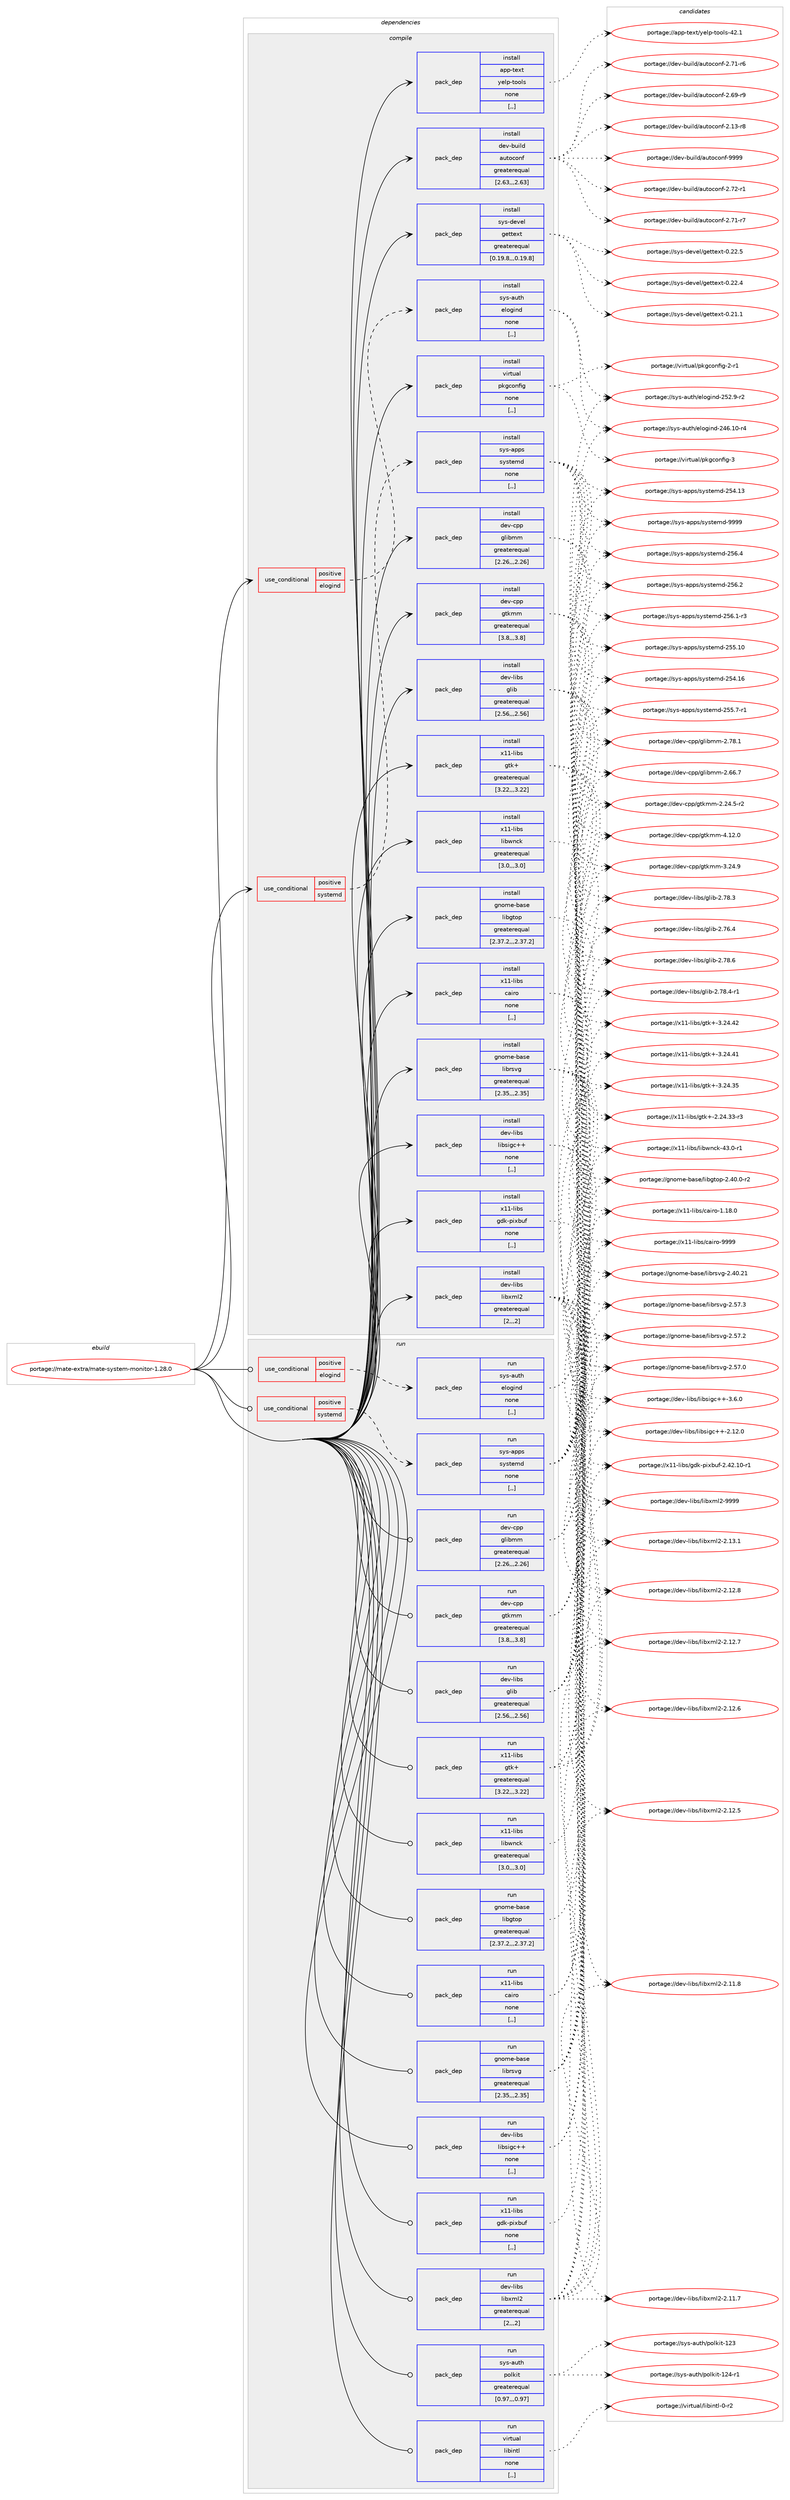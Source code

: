 digraph prolog {

# *************
# Graph options
# *************

newrank=true;
concentrate=true;
compound=true;
graph [rankdir=LR,fontname=Helvetica,fontsize=10,ranksep=1.5];#, ranksep=2.5, nodesep=0.2];
edge  [arrowhead=vee];
node  [fontname=Helvetica,fontsize=10];

# **********
# The ebuild
# **********

subgraph cluster_leftcol {
color=gray;
label=<<i>ebuild</i>>;
id [label="portage://mate-extra/mate-system-monitor-1.28.0", color=red, width=4, href="../mate-extra/mate-system-monitor-1.28.0.svg"];
}

# ****************
# The dependencies
# ****************

subgraph cluster_midcol {
color=gray;
label=<<i>dependencies</i>>;
subgraph cluster_compile {
fillcolor="#eeeeee";
style=filled;
label=<<i>compile</i>>;
subgraph cond71089 {
dependency282886 [label=<<TABLE BORDER="0" CELLBORDER="1" CELLSPACING="0" CELLPADDING="4"><TR><TD ROWSPAN="3" CELLPADDING="10">use_conditional</TD></TR><TR><TD>positive</TD></TR><TR><TD>elogind</TD></TR></TABLE>>, shape=none, color=red];
subgraph pack209485 {
dependency282887 [label=<<TABLE BORDER="0" CELLBORDER="1" CELLSPACING="0" CELLPADDING="4" WIDTH="220"><TR><TD ROWSPAN="6" CELLPADDING="30">pack_dep</TD></TR><TR><TD WIDTH="110">install</TD></TR><TR><TD>sys-auth</TD></TR><TR><TD>elogind</TD></TR><TR><TD>none</TD></TR><TR><TD>[,,]</TD></TR></TABLE>>, shape=none, color=blue];
}
dependency282886:e -> dependency282887:w [weight=20,style="dashed",arrowhead="vee"];
}
id:e -> dependency282886:w [weight=20,style="solid",arrowhead="vee"];
subgraph cond71090 {
dependency282888 [label=<<TABLE BORDER="0" CELLBORDER="1" CELLSPACING="0" CELLPADDING="4"><TR><TD ROWSPAN="3" CELLPADDING="10">use_conditional</TD></TR><TR><TD>positive</TD></TR><TR><TD>systemd</TD></TR></TABLE>>, shape=none, color=red];
subgraph pack209486 {
dependency282889 [label=<<TABLE BORDER="0" CELLBORDER="1" CELLSPACING="0" CELLPADDING="4" WIDTH="220"><TR><TD ROWSPAN="6" CELLPADDING="30">pack_dep</TD></TR><TR><TD WIDTH="110">install</TD></TR><TR><TD>sys-apps</TD></TR><TR><TD>systemd</TD></TR><TR><TD>none</TD></TR><TR><TD>[,,]</TD></TR></TABLE>>, shape=none, color=blue];
}
dependency282888:e -> dependency282889:w [weight=20,style="dashed",arrowhead="vee"];
}
id:e -> dependency282888:w [weight=20,style="solid",arrowhead="vee"];
subgraph pack209487 {
dependency282890 [label=<<TABLE BORDER="0" CELLBORDER="1" CELLSPACING="0" CELLPADDING="4" WIDTH="220"><TR><TD ROWSPAN="6" CELLPADDING="30">pack_dep</TD></TR><TR><TD WIDTH="110">install</TD></TR><TR><TD>app-text</TD></TR><TR><TD>yelp-tools</TD></TR><TR><TD>none</TD></TR><TR><TD>[,,]</TD></TR></TABLE>>, shape=none, color=blue];
}
id:e -> dependency282890:w [weight=20,style="solid",arrowhead="vee"];
subgraph pack209488 {
dependency282891 [label=<<TABLE BORDER="0" CELLBORDER="1" CELLSPACING="0" CELLPADDING="4" WIDTH="220"><TR><TD ROWSPAN="6" CELLPADDING="30">pack_dep</TD></TR><TR><TD WIDTH="110">install</TD></TR><TR><TD>dev-build</TD></TR><TR><TD>autoconf</TD></TR><TR><TD>greaterequal</TD></TR><TR><TD>[2.63,,,2.63]</TD></TR></TABLE>>, shape=none, color=blue];
}
id:e -> dependency282891:w [weight=20,style="solid",arrowhead="vee"];
subgraph pack209489 {
dependency282892 [label=<<TABLE BORDER="0" CELLBORDER="1" CELLSPACING="0" CELLPADDING="4" WIDTH="220"><TR><TD ROWSPAN="6" CELLPADDING="30">pack_dep</TD></TR><TR><TD WIDTH="110">install</TD></TR><TR><TD>dev-cpp</TD></TR><TR><TD>glibmm</TD></TR><TR><TD>greaterequal</TD></TR><TR><TD>[2.26,,,2.26]</TD></TR></TABLE>>, shape=none, color=blue];
}
id:e -> dependency282892:w [weight=20,style="solid",arrowhead="vee"];
subgraph pack209490 {
dependency282893 [label=<<TABLE BORDER="0" CELLBORDER="1" CELLSPACING="0" CELLPADDING="4" WIDTH="220"><TR><TD ROWSPAN="6" CELLPADDING="30">pack_dep</TD></TR><TR><TD WIDTH="110">install</TD></TR><TR><TD>dev-cpp</TD></TR><TR><TD>gtkmm</TD></TR><TR><TD>greaterequal</TD></TR><TR><TD>[3.8,,,3.8]</TD></TR></TABLE>>, shape=none, color=blue];
}
id:e -> dependency282893:w [weight=20,style="solid",arrowhead="vee"];
subgraph pack209491 {
dependency282894 [label=<<TABLE BORDER="0" CELLBORDER="1" CELLSPACING="0" CELLPADDING="4" WIDTH="220"><TR><TD ROWSPAN="6" CELLPADDING="30">pack_dep</TD></TR><TR><TD WIDTH="110">install</TD></TR><TR><TD>dev-libs</TD></TR><TR><TD>glib</TD></TR><TR><TD>greaterequal</TD></TR><TR><TD>[2.56,,,2.56]</TD></TR></TABLE>>, shape=none, color=blue];
}
id:e -> dependency282894:w [weight=20,style="solid",arrowhead="vee"];
subgraph pack209492 {
dependency282895 [label=<<TABLE BORDER="0" CELLBORDER="1" CELLSPACING="0" CELLPADDING="4" WIDTH="220"><TR><TD ROWSPAN="6" CELLPADDING="30">pack_dep</TD></TR><TR><TD WIDTH="110">install</TD></TR><TR><TD>dev-libs</TD></TR><TR><TD>libsigc++</TD></TR><TR><TD>none</TD></TR><TR><TD>[,,]</TD></TR></TABLE>>, shape=none, color=blue];
}
id:e -> dependency282895:w [weight=20,style="solid",arrowhead="vee"];
subgraph pack209493 {
dependency282896 [label=<<TABLE BORDER="0" CELLBORDER="1" CELLSPACING="0" CELLPADDING="4" WIDTH="220"><TR><TD ROWSPAN="6" CELLPADDING="30">pack_dep</TD></TR><TR><TD WIDTH="110">install</TD></TR><TR><TD>dev-libs</TD></TR><TR><TD>libxml2</TD></TR><TR><TD>greaterequal</TD></TR><TR><TD>[2,,,2]</TD></TR></TABLE>>, shape=none, color=blue];
}
id:e -> dependency282896:w [weight=20,style="solid",arrowhead="vee"];
subgraph pack209494 {
dependency282897 [label=<<TABLE BORDER="0" CELLBORDER="1" CELLSPACING="0" CELLPADDING="4" WIDTH="220"><TR><TD ROWSPAN="6" CELLPADDING="30">pack_dep</TD></TR><TR><TD WIDTH="110">install</TD></TR><TR><TD>gnome-base</TD></TR><TR><TD>libgtop</TD></TR><TR><TD>greaterequal</TD></TR><TR><TD>[2.37.2,,,2.37.2]</TD></TR></TABLE>>, shape=none, color=blue];
}
id:e -> dependency282897:w [weight=20,style="solid",arrowhead="vee"];
subgraph pack209495 {
dependency282898 [label=<<TABLE BORDER="0" CELLBORDER="1" CELLSPACING="0" CELLPADDING="4" WIDTH="220"><TR><TD ROWSPAN="6" CELLPADDING="30">pack_dep</TD></TR><TR><TD WIDTH="110">install</TD></TR><TR><TD>gnome-base</TD></TR><TR><TD>librsvg</TD></TR><TR><TD>greaterequal</TD></TR><TR><TD>[2.35,,,2.35]</TD></TR></TABLE>>, shape=none, color=blue];
}
id:e -> dependency282898:w [weight=20,style="solid",arrowhead="vee"];
subgraph pack209496 {
dependency282899 [label=<<TABLE BORDER="0" CELLBORDER="1" CELLSPACING="0" CELLPADDING="4" WIDTH="220"><TR><TD ROWSPAN="6" CELLPADDING="30">pack_dep</TD></TR><TR><TD WIDTH="110">install</TD></TR><TR><TD>sys-devel</TD></TR><TR><TD>gettext</TD></TR><TR><TD>greaterequal</TD></TR><TR><TD>[0.19.8,,,0.19.8]</TD></TR></TABLE>>, shape=none, color=blue];
}
id:e -> dependency282899:w [weight=20,style="solid",arrowhead="vee"];
subgraph pack209497 {
dependency282900 [label=<<TABLE BORDER="0" CELLBORDER="1" CELLSPACING="0" CELLPADDING="4" WIDTH="220"><TR><TD ROWSPAN="6" CELLPADDING="30">pack_dep</TD></TR><TR><TD WIDTH="110">install</TD></TR><TR><TD>virtual</TD></TR><TR><TD>pkgconfig</TD></TR><TR><TD>none</TD></TR><TR><TD>[,,]</TD></TR></TABLE>>, shape=none, color=blue];
}
id:e -> dependency282900:w [weight=20,style="solid",arrowhead="vee"];
subgraph pack209498 {
dependency282901 [label=<<TABLE BORDER="0" CELLBORDER="1" CELLSPACING="0" CELLPADDING="4" WIDTH="220"><TR><TD ROWSPAN="6" CELLPADDING="30">pack_dep</TD></TR><TR><TD WIDTH="110">install</TD></TR><TR><TD>x11-libs</TD></TR><TR><TD>cairo</TD></TR><TR><TD>none</TD></TR><TR><TD>[,,]</TD></TR></TABLE>>, shape=none, color=blue];
}
id:e -> dependency282901:w [weight=20,style="solid",arrowhead="vee"];
subgraph pack209499 {
dependency282902 [label=<<TABLE BORDER="0" CELLBORDER="1" CELLSPACING="0" CELLPADDING="4" WIDTH="220"><TR><TD ROWSPAN="6" CELLPADDING="30">pack_dep</TD></TR><TR><TD WIDTH="110">install</TD></TR><TR><TD>x11-libs</TD></TR><TR><TD>gdk-pixbuf</TD></TR><TR><TD>none</TD></TR><TR><TD>[,,]</TD></TR></TABLE>>, shape=none, color=blue];
}
id:e -> dependency282902:w [weight=20,style="solid",arrowhead="vee"];
subgraph pack209500 {
dependency282903 [label=<<TABLE BORDER="0" CELLBORDER="1" CELLSPACING="0" CELLPADDING="4" WIDTH="220"><TR><TD ROWSPAN="6" CELLPADDING="30">pack_dep</TD></TR><TR><TD WIDTH="110">install</TD></TR><TR><TD>x11-libs</TD></TR><TR><TD>gtk+</TD></TR><TR><TD>greaterequal</TD></TR><TR><TD>[3.22,,,3.22]</TD></TR></TABLE>>, shape=none, color=blue];
}
id:e -> dependency282903:w [weight=20,style="solid",arrowhead="vee"];
subgraph pack209501 {
dependency282904 [label=<<TABLE BORDER="0" CELLBORDER="1" CELLSPACING="0" CELLPADDING="4" WIDTH="220"><TR><TD ROWSPAN="6" CELLPADDING="30">pack_dep</TD></TR><TR><TD WIDTH="110">install</TD></TR><TR><TD>x11-libs</TD></TR><TR><TD>libwnck</TD></TR><TR><TD>greaterequal</TD></TR><TR><TD>[3.0,,,3.0]</TD></TR></TABLE>>, shape=none, color=blue];
}
id:e -> dependency282904:w [weight=20,style="solid",arrowhead="vee"];
}
subgraph cluster_compileandrun {
fillcolor="#eeeeee";
style=filled;
label=<<i>compile and run</i>>;
}
subgraph cluster_run {
fillcolor="#eeeeee";
style=filled;
label=<<i>run</i>>;
subgraph cond71091 {
dependency282905 [label=<<TABLE BORDER="0" CELLBORDER="1" CELLSPACING="0" CELLPADDING="4"><TR><TD ROWSPAN="3" CELLPADDING="10">use_conditional</TD></TR><TR><TD>positive</TD></TR><TR><TD>elogind</TD></TR></TABLE>>, shape=none, color=red];
subgraph pack209502 {
dependency282906 [label=<<TABLE BORDER="0" CELLBORDER="1" CELLSPACING="0" CELLPADDING="4" WIDTH="220"><TR><TD ROWSPAN="6" CELLPADDING="30">pack_dep</TD></TR><TR><TD WIDTH="110">run</TD></TR><TR><TD>sys-auth</TD></TR><TR><TD>elogind</TD></TR><TR><TD>none</TD></TR><TR><TD>[,,]</TD></TR></TABLE>>, shape=none, color=blue];
}
dependency282905:e -> dependency282906:w [weight=20,style="dashed",arrowhead="vee"];
}
id:e -> dependency282905:w [weight=20,style="solid",arrowhead="odot"];
subgraph cond71092 {
dependency282907 [label=<<TABLE BORDER="0" CELLBORDER="1" CELLSPACING="0" CELLPADDING="4"><TR><TD ROWSPAN="3" CELLPADDING="10">use_conditional</TD></TR><TR><TD>positive</TD></TR><TR><TD>systemd</TD></TR></TABLE>>, shape=none, color=red];
subgraph pack209503 {
dependency282908 [label=<<TABLE BORDER="0" CELLBORDER="1" CELLSPACING="0" CELLPADDING="4" WIDTH="220"><TR><TD ROWSPAN="6" CELLPADDING="30">pack_dep</TD></TR><TR><TD WIDTH="110">run</TD></TR><TR><TD>sys-apps</TD></TR><TR><TD>systemd</TD></TR><TR><TD>none</TD></TR><TR><TD>[,,]</TD></TR></TABLE>>, shape=none, color=blue];
}
dependency282907:e -> dependency282908:w [weight=20,style="dashed",arrowhead="vee"];
}
id:e -> dependency282907:w [weight=20,style="solid",arrowhead="odot"];
subgraph pack209504 {
dependency282909 [label=<<TABLE BORDER="0" CELLBORDER="1" CELLSPACING="0" CELLPADDING="4" WIDTH="220"><TR><TD ROWSPAN="6" CELLPADDING="30">pack_dep</TD></TR><TR><TD WIDTH="110">run</TD></TR><TR><TD>dev-cpp</TD></TR><TR><TD>glibmm</TD></TR><TR><TD>greaterequal</TD></TR><TR><TD>[2.26,,,2.26]</TD></TR></TABLE>>, shape=none, color=blue];
}
id:e -> dependency282909:w [weight=20,style="solid",arrowhead="odot"];
subgraph pack209505 {
dependency282910 [label=<<TABLE BORDER="0" CELLBORDER="1" CELLSPACING="0" CELLPADDING="4" WIDTH="220"><TR><TD ROWSPAN="6" CELLPADDING="30">pack_dep</TD></TR><TR><TD WIDTH="110">run</TD></TR><TR><TD>dev-cpp</TD></TR><TR><TD>gtkmm</TD></TR><TR><TD>greaterequal</TD></TR><TR><TD>[3.8,,,3.8]</TD></TR></TABLE>>, shape=none, color=blue];
}
id:e -> dependency282910:w [weight=20,style="solid",arrowhead="odot"];
subgraph pack209506 {
dependency282911 [label=<<TABLE BORDER="0" CELLBORDER="1" CELLSPACING="0" CELLPADDING="4" WIDTH="220"><TR><TD ROWSPAN="6" CELLPADDING="30">pack_dep</TD></TR><TR><TD WIDTH="110">run</TD></TR><TR><TD>dev-libs</TD></TR><TR><TD>glib</TD></TR><TR><TD>greaterequal</TD></TR><TR><TD>[2.56,,,2.56]</TD></TR></TABLE>>, shape=none, color=blue];
}
id:e -> dependency282911:w [weight=20,style="solid",arrowhead="odot"];
subgraph pack209507 {
dependency282912 [label=<<TABLE BORDER="0" CELLBORDER="1" CELLSPACING="0" CELLPADDING="4" WIDTH="220"><TR><TD ROWSPAN="6" CELLPADDING="30">pack_dep</TD></TR><TR><TD WIDTH="110">run</TD></TR><TR><TD>dev-libs</TD></TR><TR><TD>libsigc++</TD></TR><TR><TD>none</TD></TR><TR><TD>[,,]</TD></TR></TABLE>>, shape=none, color=blue];
}
id:e -> dependency282912:w [weight=20,style="solid",arrowhead="odot"];
subgraph pack209508 {
dependency282913 [label=<<TABLE BORDER="0" CELLBORDER="1" CELLSPACING="0" CELLPADDING="4" WIDTH="220"><TR><TD ROWSPAN="6" CELLPADDING="30">pack_dep</TD></TR><TR><TD WIDTH="110">run</TD></TR><TR><TD>dev-libs</TD></TR><TR><TD>libxml2</TD></TR><TR><TD>greaterequal</TD></TR><TR><TD>[2,,,2]</TD></TR></TABLE>>, shape=none, color=blue];
}
id:e -> dependency282913:w [weight=20,style="solid",arrowhead="odot"];
subgraph pack209509 {
dependency282914 [label=<<TABLE BORDER="0" CELLBORDER="1" CELLSPACING="0" CELLPADDING="4" WIDTH="220"><TR><TD ROWSPAN="6" CELLPADDING="30">pack_dep</TD></TR><TR><TD WIDTH="110">run</TD></TR><TR><TD>gnome-base</TD></TR><TR><TD>libgtop</TD></TR><TR><TD>greaterequal</TD></TR><TR><TD>[2.37.2,,,2.37.2]</TD></TR></TABLE>>, shape=none, color=blue];
}
id:e -> dependency282914:w [weight=20,style="solid",arrowhead="odot"];
subgraph pack209510 {
dependency282915 [label=<<TABLE BORDER="0" CELLBORDER="1" CELLSPACING="0" CELLPADDING="4" WIDTH="220"><TR><TD ROWSPAN="6" CELLPADDING="30">pack_dep</TD></TR><TR><TD WIDTH="110">run</TD></TR><TR><TD>gnome-base</TD></TR><TR><TD>librsvg</TD></TR><TR><TD>greaterequal</TD></TR><TR><TD>[2.35,,,2.35]</TD></TR></TABLE>>, shape=none, color=blue];
}
id:e -> dependency282915:w [weight=20,style="solid",arrowhead="odot"];
subgraph pack209511 {
dependency282916 [label=<<TABLE BORDER="0" CELLBORDER="1" CELLSPACING="0" CELLPADDING="4" WIDTH="220"><TR><TD ROWSPAN="6" CELLPADDING="30">pack_dep</TD></TR><TR><TD WIDTH="110">run</TD></TR><TR><TD>sys-auth</TD></TR><TR><TD>polkit</TD></TR><TR><TD>greaterequal</TD></TR><TR><TD>[0.97,,,0.97]</TD></TR></TABLE>>, shape=none, color=blue];
}
id:e -> dependency282916:w [weight=20,style="solid",arrowhead="odot"];
subgraph pack209512 {
dependency282917 [label=<<TABLE BORDER="0" CELLBORDER="1" CELLSPACING="0" CELLPADDING="4" WIDTH="220"><TR><TD ROWSPAN="6" CELLPADDING="30">pack_dep</TD></TR><TR><TD WIDTH="110">run</TD></TR><TR><TD>virtual</TD></TR><TR><TD>libintl</TD></TR><TR><TD>none</TD></TR><TR><TD>[,,]</TD></TR></TABLE>>, shape=none, color=blue];
}
id:e -> dependency282917:w [weight=20,style="solid",arrowhead="odot"];
subgraph pack209513 {
dependency282918 [label=<<TABLE BORDER="0" CELLBORDER="1" CELLSPACING="0" CELLPADDING="4" WIDTH="220"><TR><TD ROWSPAN="6" CELLPADDING="30">pack_dep</TD></TR><TR><TD WIDTH="110">run</TD></TR><TR><TD>x11-libs</TD></TR><TR><TD>cairo</TD></TR><TR><TD>none</TD></TR><TR><TD>[,,]</TD></TR></TABLE>>, shape=none, color=blue];
}
id:e -> dependency282918:w [weight=20,style="solid",arrowhead="odot"];
subgraph pack209514 {
dependency282919 [label=<<TABLE BORDER="0" CELLBORDER="1" CELLSPACING="0" CELLPADDING="4" WIDTH="220"><TR><TD ROWSPAN="6" CELLPADDING="30">pack_dep</TD></TR><TR><TD WIDTH="110">run</TD></TR><TR><TD>x11-libs</TD></TR><TR><TD>gdk-pixbuf</TD></TR><TR><TD>none</TD></TR><TR><TD>[,,]</TD></TR></TABLE>>, shape=none, color=blue];
}
id:e -> dependency282919:w [weight=20,style="solid",arrowhead="odot"];
subgraph pack209515 {
dependency282920 [label=<<TABLE BORDER="0" CELLBORDER="1" CELLSPACING="0" CELLPADDING="4" WIDTH="220"><TR><TD ROWSPAN="6" CELLPADDING="30">pack_dep</TD></TR><TR><TD WIDTH="110">run</TD></TR><TR><TD>x11-libs</TD></TR><TR><TD>gtk+</TD></TR><TR><TD>greaterequal</TD></TR><TR><TD>[3.22,,,3.22]</TD></TR></TABLE>>, shape=none, color=blue];
}
id:e -> dependency282920:w [weight=20,style="solid",arrowhead="odot"];
subgraph pack209516 {
dependency282921 [label=<<TABLE BORDER="0" CELLBORDER="1" CELLSPACING="0" CELLPADDING="4" WIDTH="220"><TR><TD ROWSPAN="6" CELLPADDING="30">pack_dep</TD></TR><TR><TD WIDTH="110">run</TD></TR><TR><TD>x11-libs</TD></TR><TR><TD>libwnck</TD></TR><TR><TD>greaterequal</TD></TR><TR><TD>[3.0,,,3.0]</TD></TR></TABLE>>, shape=none, color=blue];
}
id:e -> dependency282921:w [weight=20,style="solid",arrowhead="odot"];
}
}

# **************
# The candidates
# **************

subgraph cluster_choices {
rank=same;
color=gray;
label=<<i>candidates</i>>;

subgraph choice209485 {
color=black;
nodesep=1;
choice1151211154597117116104471011081111031051101004550535046574511450 [label="portage://sys-auth/elogind-252.9-r2", color=red, width=4,href="../sys-auth/elogind-252.9-r2.svg"];
choice115121115459711711610447101108111103105110100455052544649484511452 [label="portage://sys-auth/elogind-246.10-r4", color=red, width=4,href="../sys-auth/elogind-246.10-r4.svg"];
dependency282887:e -> choice1151211154597117116104471011081111031051101004550535046574511450:w [style=dotted,weight="100"];
dependency282887:e -> choice115121115459711711610447101108111103105110100455052544649484511452:w [style=dotted,weight="100"];
}
subgraph choice209486 {
color=black;
nodesep=1;
choice1151211154597112112115471151211151161011091004557575757 [label="portage://sys-apps/systemd-9999", color=red, width=4,href="../sys-apps/systemd-9999.svg"];
choice115121115459711211211547115121115116101109100455053544652 [label="portage://sys-apps/systemd-256.4", color=red, width=4,href="../sys-apps/systemd-256.4.svg"];
choice115121115459711211211547115121115116101109100455053544650 [label="portage://sys-apps/systemd-256.2", color=red, width=4,href="../sys-apps/systemd-256.2.svg"];
choice1151211154597112112115471151211151161011091004550535446494511451 [label="portage://sys-apps/systemd-256.1-r3", color=red, width=4,href="../sys-apps/systemd-256.1-r3.svg"];
choice11512111545971121121154711512111511610110910045505353464948 [label="portage://sys-apps/systemd-255.10", color=red, width=4,href="../sys-apps/systemd-255.10.svg"];
choice1151211154597112112115471151211151161011091004550535346554511449 [label="portage://sys-apps/systemd-255.7-r1", color=red, width=4,href="../sys-apps/systemd-255.7-r1.svg"];
choice11512111545971121121154711512111511610110910045505352464954 [label="portage://sys-apps/systemd-254.16", color=red, width=4,href="../sys-apps/systemd-254.16.svg"];
choice11512111545971121121154711512111511610110910045505352464951 [label="portage://sys-apps/systemd-254.13", color=red, width=4,href="../sys-apps/systemd-254.13.svg"];
dependency282889:e -> choice1151211154597112112115471151211151161011091004557575757:w [style=dotted,weight="100"];
dependency282889:e -> choice115121115459711211211547115121115116101109100455053544652:w [style=dotted,weight="100"];
dependency282889:e -> choice115121115459711211211547115121115116101109100455053544650:w [style=dotted,weight="100"];
dependency282889:e -> choice1151211154597112112115471151211151161011091004550535446494511451:w [style=dotted,weight="100"];
dependency282889:e -> choice11512111545971121121154711512111511610110910045505353464948:w [style=dotted,weight="100"];
dependency282889:e -> choice1151211154597112112115471151211151161011091004550535346554511449:w [style=dotted,weight="100"];
dependency282889:e -> choice11512111545971121121154711512111511610110910045505352464954:w [style=dotted,weight="100"];
dependency282889:e -> choice11512111545971121121154711512111511610110910045505352464951:w [style=dotted,weight="100"];
}
subgraph choice209487 {
color=black;
nodesep=1;
choice971121124511610112011647121101108112451161111111081154552504649 [label="portage://app-text/yelp-tools-42.1", color=red, width=4,href="../app-text/yelp-tools-42.1.svg"];
dependency282890:e -> choice971121124511610112011647121101108112451161111111081154552504649:w [style=dotted,weight="100"];
}
subgraph choice209488 {
color=black;
nodesep=1;
choice10010111845981171051081004797117116111991111101024557575757 [label="portage://dev-build/autoconf-9999", color=red, width=4,href="../dev-build/autoconf-9999.svg"];
choice100101118459811710510810047971171161119911111010245504655504511449 [label="portage://dev-build/autoconf-2.72-r1", color=red, width=4,href="../dev-build/autoconf-2.72-r1.svg"];
choice100101118459811710510810047971171161119911111010245504655494511455 [label="portage://dev-build/autoconf-2.71-r7", color=red, width=4,href="../dev-build/autoconf-2.71-r7.svg"];
choice100101118459811710510810047971171161119911111010245504655494511454 [label="portage://dev-build/autoconf-2.71-r6", color=red, width=4,href="../dev-build/autoconf-2.71-r6.svg"];
choice100101118459811710510810047971171161119911111010245504654574511457 [label="portage://dev-build/autoconf-2.69-r9", color=red, width=4,href="../dev-build/autoconf-2.69-r9.svg"];
choice100101118459811710510810047971171161119911111010245504649514511456 [label="portage://dev-build/autoconf-2.13-r8", color=red, width=4,href="../dev-build/autoconf-2.13-r8.svg"];
dependency282891:e -> choice10010111845981171051081004797117116111991111101024557575757:w [style=dotted,weight="100"];
dependency282891:e -> choice100101118459811710510810047971171161119911111010245504655504511449:w [style=dotted,weight="100"];
dependency282891:e -> choice100101118459811710510810047971171161119911111010245504655494511455:w [style=dotted,weight="100"];
dependency282891:e -> choice100101118459811710510810047971171161119911111010245504655494511454:w [style=dotted,weight="100"];
dependency282891:e -> choice100101118459811710510810047971171161119911111010245504654574511457:w [style=dotted,weight="100"];
dependency282891:e -> choice100101118459811710510810047971171161119911111010245504649514511456:w [style=dotted,weight="100"];
}
subgraph choice209489 {
color=black;
nodesep=1;
choice1001011184599112112471031081059810910945504655564649 [label="portage://dev-cpp/glibmm-2.78.1", color=red, width=4,href="../dev-cpp/glibmm-2.78.1.svg"];
choice1001011184599112112471031081059810910945504654544655 [label="portage://dev-cpp/glibmm-2.66.7", color=red, width=4,href="../dev-cpp/glibmm-2.66.7.svg"];
dependency282892:e -> choice1001011184599112112471031081059810910945504655564649:w [style=dotted,weight="100"];
dependency282892:e -> choice1001011184599112112471031081059810910945504654544655:w [style=dotted,weight="100"];
}
subgraph choice209490 {
color=black;
nodesep=1;
choice10010111845991121124710311610710910945524649504648 [label="portage://dev-cpp/gtkmm-4.12.0", color=red, width=4,href="../dev-cpp/gtkmm-4.12.0.svg"];
choice10010111845991121124710311610710910945514650524657 [label="portage://dev-cpp/gtkmm-3.24.9", color=red, width=4,href="../dev-cpp/gtkmm-3.24.9.svg"];
choice100101118459911211247103116107109109455046505246534511450 [label="portage://dev-cpp/gtkmm-2.24.5-r2", color=red, width=4,href="../dev-cpp/gtkmm-2.24.5-r2.svg"];
dependency282893:e -> choice10010111845991121124710311610710910945524649504648:w [style=dotted,weight="100"];
dependency282893:e -> choice10010111845991121124710311610710910945514650524657:w [style=dotted,weight="100"];
dependency282893:e -> choice100101118459911211247103116107109109455046505246534511450:w [style=dotted,weight="100"];
}
subgraph choice209491 {
color=black;
nodesep=1;
choice1001011184510810598115471031081059845504655564654 [label="portage://dev-libs/glib-2.78.6", color=red, width=4,href="../dev-libs/glib-2.78.6.svg"];
choice10010111845108105981154710310810598455046555646524511449 [label="portage://dev-libs/glib-2.78.4-r1", color=red, width=4,href="../dev-libs/glib-2.78.4-r1.svg"];
choice1001011184510810598115471031081059845504655564651 [label="portage://dev-libs/glib-2.78.3", color=red, width=4,href="../dev-libs/glib-2.78.3.svg"];
choice1001011184510810598115471031081059845504655544652 [label="portage://dev-libs/glib-2.76.4", color=red, width=4,href="../dev-libs/glib-2.76.4.svg"];
dependency282894:e -> choice1001011184510810598115471031081059845504655564654:w [style=dotted,weight="100"];
dependency282894:e -> choice10010111845108105981154710310810598455046555646524511449:w [style=dotted,weight="100"];
dependency282894:e -> choice1001011184510810598115471031081059845504655564651:w [style=dotted,weight="100"];
dependency282894:e -> choice1001011184510810598115471031081059845504655544652:w [style=dotted,weight="100"];
}
subgraph choice209492 {
color=black;
nodesep=1;
choice10010111845108105981154710810598115105103994343455146544648 [label="portage://dev-libs/libsigc++-3.6.0", color=red, width=4,href="../dev-libs/libsigc++-3.6.0.svg"];
choice1001011184510810598115471081059811510510399434345504649504648 [label="portage://dev-libs/libsigc++-2.12.0", color=red, width=4,href="../dev-libs/libsigc++-2.12.0.svg"];
dependency282895:e -> choice10010111845108105981154710810598115105103994343455146544648:w [style=dotted,weight="100"];
dependency282895:e -> choice1001011184510810598115471081059811510510399434345504649504648:w [style=dotted,weight="100"];
}
subgraph choice209493 {
color=black;
nodesep=1;
choice10010111845108105981154710810598120109108504557575757 [label="portage://dev-libs/libxml2-9999", color=red, width=4,href="../dev-libs/libxml2-9999.svg"];
choice100101118451081059811547108105981201091085045504649514649 [label="portage://dev-libs/libxml2-2.13.1", color=red, width=4,href="../dev-libs/libxml2-2.13.1.svg"];
choice100101118451081059811547108105981201091085045504649504656 [label="portage://dev-libs/libxml2-2.12.8", color=red, width=4,href="../dev-libs/libxml2-2.12.8.svg"];
choice100101118451081059811547108105981201091085045504649504655 [label="portage://dev-libs/libxml2-2.12.7", color=red, width=4,href="../dev-libs/libxml2-2.12.7.svg"];
choice100101118451081059811547108105981201091085045504649504654 [label="portage://dev-libs/libxml2-2.12.6", color=red, width=4,href="../dev-libs/libxml2-2.12.6.svg"];
choice100101118451081059811547108105981201091085045504649504653 [label="portage://dev-libs/libxml2-2.12.5", color=red, width=4,href="../dev-libs/libxml2-2.12.5.svg"];
choice100101118451081059811547108105981201091085045504649494656 [label="portage://dev-libs/libxml2-2.11.8", color=red, width=4,href="../dev-libs/libxml2-2.11.8.svg"];
choice100101118451081059811547108105981201091085045504649494655 [label="portage://dev-libs/libxml2-2.11.7", color=red, width=4,href="../dev-libs/libxml2-2.11.7.svg"];
dependency282896:e -> choice10010111845108105981154710810598120109108504557575757:w [style=dotted,weight="100"];
dependency282896:e -> choice100101118451081059811547108105981201091085045504649514649:w [style=dotted,weight="100"];
dependency282896:e -> choice100101118451081059811547108105981201091085045504649504656:w [style=dotted,weight="100"];
dependency282896:e -> choice100101118451081059811547108105981201091085045504649504655:w [style=dotted,weight="100"];
dependency282896:e -> choice100101118451081059811547108105981201091085045504649504654:w [style=dotted,weight="100"];
dependency282896:e -> choice100101118451081059811547108105981201091085045504649504653:w [style=dotted,weight="100"];
dependency282896:e -> choice100101118451081059811547108105981201091085045504649494656:w [style=dotted,weight="100"];
dependency282896:e -> choice100101118451081059811547108105981201091085045504649494655:w [style=dotted,weight="100"];
}
subgraph choice209494 {
color=black;
nodesep=1;
choice1031101111091014598971151014710810598103116111112455046524846484511450 [label="portage://gnome-base/libgtop-2.40.0-r2", color=red, width=4,href="../gnome-base/libgtop-2.40.0-r2.svg"];
dependency282897:e -> choice1031101111091014598971151014710810598103116111112455046524846484511450:w [style=dotted,weight="100"];
}
subgraph choice209495 {
color=black;
nodesep=1;
choice103110111109101459897115101471081059811411511810345504653554651 [label="portage://gnome-base/librsvg-2.57.3", color=red, width=4,href="../gnome-base/librsvg-2.57.3.svg"];
choice103110111109101459897115101471081059811411511810345504653554650 [label="portage://gnome-base/librsvg-2.57.2", color=red, width=4,href="../gnome-base/librsvg-2.57.2.svg"];
choice103110111109101459897115101471081059811411511810345504653554648 [label="portage://gnome-base/librsvg-2.57.0", color=red, width=4,href="../gnome-base/librsvg-2.57.0.svg"];
choice10311011110910145989711510147108105981141151181034550465248465049 [label="portage://gnome-base/librsvg-2.40.21", color=red, width=4,href="../gnome-base/librsvg-2.40.21.svg"];
dependency282898:e -> choice103110111109101459897115101471081059811411511810345504653554651:w [style=dotted,weight="100"];
dependency282898:e -> choice103110111109101459897115101471081059811411511810345504653554650:w [style=dotted,weight="100"];
dependency282898:e -> choice103110111109101459897115101471081059811411511810345504653554648:w [style=dotted,weight="100"];
dependency282898:e -> choice10311011110910145989711510147108105981141151181034550465248465049:w [style=dotted,weight="100"];
}
subgraph choice209496 {
color=black;
nodesep=1;
choice115121115451001011181011084710310111611610112011645484650504653 [label="portage://sys-devel/gettext-0.22.5", color=red, width=4,href="../sys-devel/gettext-0.22.5.svg"];
choice115121115451001011181011084710310111611610112011645484650504652 [label="portage://sys-devel/gettext-0.22.4", color=red, width=4,href="../sys-devel/gettext-0.22.4.svg"];
choice115121115451001011181011084710310111611610112011645484650494649 [label="portage://sys-devel/gettext-0.21.1", color=red, width=4,href="../sys-devel/gettext-0.21.1.svg"];
dependency282899:e -> choice115121115451001011181011084710310111611610112011645484650504653:w [style=dotted,weight="100"];
dependency282899:e -> choice115121115451001011181011084710310111611610112011645484650504652:w [style=dotted,weight="100"];
dependency282899:e -> choice115121115451001011181011084710310111611610112011645484650494649:w [style=dotted,weight="100"];
}
subgraph choice209497 {
color=black;
nodesep=1;
choice1181051141161179710847112107103991111101021051034551 [label="portage://virtual/pkgconfig-3", color=red, width=4,href="../virtual/pkgconfig-3.svg"];
choice11810511411611797108471121071039911111010210510345504511449 [label="portage://virtual/pkgconfig-2-r1", color=red, width=4,href="../virtual/pkgconfig-2-r1.svg"];
dependency282900:e -> choice1181051141161179710847112107103991111101021051034551:w [style=dotted,weight="100"];
dependency282900:e -> choice11810511411611797108471121071039911111010210510345504511449:w [style=dotted,weight="100"];
}
subgraph choice209498 {
color=black;
nodesep=1;
choice120494945108105981154799971051141114557575757 [label="portage://x11-libs/cairo-9999", color=red, width=4,href="../x11-libs/cairo-9999.svg"];
choice1204949451081059811547999710511411145494649564648 [label="portage://x11-libs/cairo-1.18.0", color=red, width=4,href="../x11-libs/cairo-1.18.0.svg"];
dependency282901:e -> choice120494945108105981154799971051141114557575757:w [style=dotted,weight="100"];
dependency282901:e -> choice1204949451081059811547999710511411145494649564648:w [style=dotted,weight="100"];
}
subgraph choice209499 {
color=black;
nodesep=1;
choice1204949451081059811547103100107451121051209811710245504652504649484511449 [label="portage://x11-libs/gdk-pixbuf-2.42.10-r1", color=red, width=4,href="../x11-libs/gdk-pixbuf-2.42.10-r1.svg"];
dependency282902:e -> choice1204949451081059811547103100107451121051209811710245504652504649484511449:w [style=dotted,weight="100"];
}
subgraph choice209500 {
color=black;
nodesep=1;
choice1204949451081059811547103116107434551465052465250 [label="portage://x11-libs/gtk+-3.24.42", color=red, width=4,href="../x11-libs/gtk+-3.24.42.svg"];
choice1204949451081059811547103116107434551465052465249 [label="portage://x11-libs/gtk+-3.24.41", color=red, width=4,href="../x11-libs/gtk+-3.24.41.svg"];
choice1204949451081059811547103116107434551465052465153 [label="portage://x11-libs/gtk+-3.24.35", color=red, width=4,href="../x11-libs/gtk+-3.24.35.svg"];
choice12049494510810598115471031161074345504650524651514511451 [label="portage://x11-libs/gtk+-2.24.33-r3", color=red, width=4,href="../x11-libs/gtk+-2.24.33-r3.svg"];
dependency282903:e -> choice1204949451081059811547103116107434551465052465250:w [style=dotted,weight="100"];
dependency282903:e -> choice1204949451081059811547103116107434551465052465249:w [style=dotted,weight="100"];
dependency282903:e -> choice1204949451081059811547103116107434551465052465153:w [style=dotted,weight="100"];
dependency282903:e -> choice12049494510810598115471031161074345504650524651514511451:w [style=dotted,weight="100"];
}
subgraph choice209501 {
color=black;
nodesep=1;
choice1204949451081059811547108105981191109910745525146484511449 [label="portage://x11-libs/libwnck-43.0-r1", color=red, width=4,href="../x11-libs/libwnck-43.0-r1.svg"];
dependency282904:e -> choice1204949451081059811547108105981191109910745525146484511449:w [style=dotted,weight="100"];
}
subgraph choice209502 {
color=black;
nodesep=1;
choice1151211154597117116104471011081111031051101004550535046574511450 [label="portage://sys-auth/elogind-252.9-r2", color=red, width=4,href="../sys-auth/elogind-252.9-r2.svg"];
choice115121115459711711610447101108111103105110100455052544649484511452 [label="portage://sys-auth/elogind-246.10-r4", color=red, width=4,href="../sys-auth/elogind-246.10-r4.svg"];
dependency282906:e -> choice1151211154597117116104471011081111031051101004550535046574511450:w [style=dotted,weight="100"];
dependency282906:e -> choice115121115459711711610447101108111103105110100455052544649484511452:w [style=dotted,weight="100"];
}
subgraph choice209503 {
color=black;
nodesep=1;
choice1151211154597112112115471151211151161011091004557575757 [label="portage://sys-apps/systemd-9999", color=red, width=4,href="../sys-apps/systemd-9999.svg"];
choice115121115459711211211547115121115116101109100455053544652 [label="portage://sys-apps/systemd-256.4", color=red, width=4,href="../sys-apps/systemd-256.4.svg"];
choice115121115459711211211547115121115116101109100455053544650 [label="portage://sys-apps/systemd-256.2", color=red, width=4,href="../sys-apps/systemd-256.2.svg"];
choice1151211154597112112115471151211151161011091004550535446494511451 [label="portage://sys-apps/systemd-256.1-r3", color=red, width=4,href="../sys-apps/systemd-256.1-r3.svg"];
choice11512111545971121121154711512111511610110910045505353464948 [label="portage://sys-apps/systemd-255.10", color=red, width=4,href="../sys-apps/systemd-255.10.svg"];
choice1151211154597112112115471151211151161011091004550535346554511449 [label="portage://sys-apps/systemd-255.7-r1", color=red, width=4,href="../sys-apps/systemd-255.7-r1.svg"];
choice11512111545971121121154711512111511610110910045505352464954 [label="portage://sys-apps/systemd-254.16", color=red, width=4,href="../sys-apps/systemd-254.16.svg"];
choice11512111545971121121154711512111511610110910045505352464951 [label="portage://sys-apps/systemd-254.13", color=red, width=4,href="../sys-apps/systemd-254.13.svg"];
dependency282908:e -> choice1151211154597112112115471151211151161011091004557575757:w [style=dotted,weight="100"];
dependency282908:e -> choice115121115459711211211547115121115116101109100455053544652:w [style=dotted,weight="100"];
dependency282908:e -> choice115121115459711211211547115121115116101109100455053544650:w [style=dotted,weight="100"];
dependency282908:e -> choice1151211154597112112115471151211151161011091004550535446494511451:w [style=dotted,weight="100"];
dependency282908:e -> choice11512111545971121121154711512111511610110910045505353464948:w [style=dotted,weight="100"];
dependency282908:e -> choice1151211154597112112115471151211151161011091004550535346554511449:w [style=dotted,weight="100"];
dependency282908:e -> choice11512111545971121121154711512111511610110910045505352464954:w [style=dotted,weight="100"];
dependency282908:e -> choice11512111545971121121154711512111511610110910045505352464951:w [style=dotted,weight="100"];
}
subgraph choice209504 {
color=black;
nodesep=1;
choice1001011184599112112471031081059810910945504655564649 [label="portage://dev-cpp/glibmm-2.78.1", color=red, width=4,href="../dev-cpp/glibmm-2.78.1.svg"];
choice1001011184599112112471031081059810910945504654544655 [label="portage://dev-cpp/glibmm-2.66.7", color=red, width=4,href="../dev-cpp/glibmm-2.66.7.svg"];
dependency282909:e -> choice1001011184599112112471031081059810910945504655564649:w [style=dotted,weight="100"];
dependency282909:e -> choice1001011184599112112471031081059810910945504654544655:w [style=dotted,weight="100"];
}
subgraph choice209505 {
color=black;
nodesep=1;
choice10010111845991121124710311610710910945524649504648 [label="portage://dev-cpp/gtkmm-4.12.0", color=red, width=4,href="../dev-cpp/gtkmm-4.12.0.svg"];
choice10010111845991121124710311610710910945514650524657 [label="portage://dev-cpp/gtkmm-3.24.9", color=red, width=4,href="../dev-cpp/gtkmm-3.24.9.svg"];
choice100101118459911211247103116107109109455046505246534511450 [label="portage://dev-cpp/gtkmm-2.24.5-r2", color=red, width=4,href="../dev-cpp/gtkmm-2.24.5-r2.svg"];
dependency282910:e -> choice10010111845991121124710311610710910945524649504648:w [style=dotted,weight="100"];
dependency282910:e -> choice10010111845991121124710311610710910945514650524657:w [style=dotted,weight="100"];
dependency282910:e -> choice100101118459911211247103116107109109455046505246534511450:w [style=dotted,weight="100"];
}
subgraph choice209506 {
color=black;
nodesep=1;
choice1001011184510810598115471031081059845504655564654 [label="portage://dev-libs/glib-2.78.6", color=red, width=4,href="../dev-libs/glib-2.78.6.svg"];
choice10010111845108105981154710310810598455046555646524511449 [label="portage://dev-libs/glib-2.78.4-r1", color=red, width=4,href="../dev-libs/glib-2.78.4-r1.svg"];
choice1001011184510810598115471031081059845504655564651 [label="portage://dev-libs/glib-2.78.3", color=red, width=4,href="../dev-libs/glib-2.78.3.svg"];
choice1001011184510810598115471031081059845504655544652 [label="portage://dev-libs/glib-2.76.4", color=red, width=4,href="../dev-libs/glib-2.76.4.svg"];
dependency282911:e -> choice1001011184510810598115471031081059845504655564654:w [style=dotted,weight="100"];
dependency282911:e -> choice10010111845108105981154710310810598455046555646524511449:w [style=dotted,weight="100"];
dependency282911:e -> choice1001011184510810598115471031081059845504655564651:w [style=dotted,weight="100"];
dependency282911:e -> choice1001011184510810598115471031081059845504655544652:w [style=dotted,weight="100"];
}
subgraph choice209507 {
color=black;
nodesep=1;
choice10010111845108105981154710810598115105103994343455146544648 [label="portage://dev-libs/libsigc++-3.6.0", color=red, width=4,href="../dev-libs/libsigc++-3.6.0.svg"];
choice1001011184510810598115471081059811510510399434345504649504648 [label="portage://dev-libs/libsigc++-2.12.0", color=red, width=4,href="../dev-libs/libsigc++-2.12.0.svg"];
dependency282912:e -> choice10010111845108105981154710810598115105103994343455146544648:w [style=dotted,weight="100"];
dependency282912:e -> choice1001011184510810598115471081059811510510399434345504649504648:w [style=dotted,weight="100"];
}
subgraph choice209508 {
color=black;
nodesep=1;
choice10010111845108105981154710810598120109108504557575757 [label="portage://dev-libs/libxml2-9999", color=red, width=4,href="../dev-libs/libxml2-9999.svg"];
choice100101118451081059811547108105981201091085045504649514649 [label="portage://dev-libs/libxml2-2.13.1", color=red, width=4,href="../dev-libs/libxml2-2.13.1.svg"];
choice100101118451081059811547108105981201091085045504649504656 [label="portage://dev-libs/libxml2-2.12.8", color=red, width=4,href="../dev-libs/libxml2-2.12.8.svg"];
choice100101118451081059811547108105981201091085045504649504655 [label="portage://dev-libs/libxml2-2.12.7", color=red, width=4,href="../dev-libs/libxml2-2.12.7.svg"];
choice100101118451081059811547108105981201091085045504649504654 [label="portage://dev-libs/libxml2-2.12.6", color=red, width=4,href="../dev-libs/libxml2-2.12.6.svg"];
choice100101118451081059811547108105981201091085045504649504653 [label="portage://dev-libs/libxml2-2.12.5", color=red, width=4,href="../dev-libs/libxml2-2.12.5.svg"];
choice100101118451081059811547108105981201091085045504649494656 [label="portage://dev-libs/libxml2-2.11.8", color=red, width=4,href="../dev-libs/libxml2-2.11.8.svg"];
choice100101118451081059811547108105981201091085045504649494655 [label="portage://dev-libs/libxml2-2.11.7", color=red, width=4,href="../dev-libs/libxml2-2.11.7.svg"];
dependency282913:e -> choice10010111845108105981154710810598120109108504557575757:w [style=dotted,weight="100"];
dependency282913:e -> choice100101118451081059811547108105981201091085045504649514649:w [style=dotted,weight="100"];
dependency282913:e -> choice100101118451081059811547108105981201091085045504649504656:w [style=dotted,weight="100"];
dependency282913:e -> choice100101118451081059811547108105981201091085045504649504655:w [style=dotted,weight="100"];
dependency282913:e -> choice100101118451081059811547108105981201091085045504649504654:w [style=dotted,weight="100"];
dependency282913:e -> choice100101118451081059811547108105981201091085045504649504653:w [style=dotted,weight="100"];
dependency282913:e -> choice100101118451081059811547108105981201091085045504649494656:w [style=dotted,weight="100"];
dependency282913:e -> choice100101118451081059811547108105981201091085045504649494655:w [style=dotted,weight="100"];
}
subgraph choice209509 {
color=black;
nodesep=1;
choice1031101111091014598971151014710810598103116111112455046524846484511450 [label="portage://gnome-base/libgtop-2.40.0-r2", color=red, width=4,href="../gnome-base/libgtop-2.40.0-r2.svg"];
dependency282914:e -> choice1031101111091014598971151014710810598103116111112455046524846484511450:w [style=dotted,weight="100"];
}
subgraph choice209510 {
color=black;
nodesep=1;
choice103110111109101459897115101471081059811411511810345504653554651 [label="portage://gnome-base/librsvg-2.57.3", color=red, width=4,href="../gnome-base/librsvg-2.57.3.svg"];
choice103110111109101459897115101471081059811411511810345504653554650 [label="portage://gnome-base/librsvg-2.57.2", color=red, width=4,href="../gnome-base/librsvg-2.57.2.svg"];
choice103110111109101459897115101471081059811411511810345504653554648 [label="portage://gnome-base/librsvg-2.57.0", color=red, width=4,href="../gnome-base/librsvg-2.57.0.svg"];
choice10311011110910145989711510147108105981141151181034550465248465049 [label="portage://gnome-base/librsvg-2.40.21", color=red, width=4,href="../gnome-base/librsvg-2.40.21.svg"];
dependency282915:e -> choice103110111109101459897115101471081059811411511810345504653554651:w [style=dotted,weight="100"];
dependency282915:e -> choice103110111109101459897115101471081059811411511810345504653554650:w [style=dotted,weight="100"];
dependency282915:e -> choice103110111109101459897115101471081059811411511810345504653554648:w [style=dotted,weight="100"];
dependency282915:e -> choice10311011110910145989711510147108105981141151181034550465248465049:w [style=dotted,weight="100"];
}
subgraph choice209511 {
color=black;
nodesep=1;
choice115121115459711711610447112111108107105116454950524511449 [label="portage://sys-auth/polkit-124-r1", color=red, width=4,href="../sys-auth/polkit-124-r1.svg"];
choice11512111545971171161044711211110810710511645495051 [label="portage://sys-auth/polkit-123", color=red, width=4,href="../sys-auth/polkit-123.svg"];
dependency282916:e -> choice115121115459711711610447112111108107105116454950524511449:w [style=dotted,weight="100"];
dependency282916:e -> choice11512111545971171161044711211110810710511645495051:w [style=dotted,weight="100"];
}
subgraph choice209512 {
color=black;
nodesep=1;
choice11810511411611797108471081059810511011610845484511450 [label="portage://virtual/libintl-0-r2", color=red, width=4,href="../virtual/libintl-0-r2.svg"];
dependency282917:e -> choice11810511411611797108471081059810511011610845484511450:w [style=dotted,weight="100"];
}
subgraph choice209513 {
color=black;
nodesep=1;
choice120494945108105981154799971051141114557575757 [label="portage://x11-libs/cairo-9999", color=red, width=4,href="../x11-libs/cairo-9999.svg"];
choice1204949451081059811547999710511411145494649564648 [label="portage://x11-libs/cairo-1.18.0", color=red, width=4,href="../x11-libs/cairo-1.18.0.svg"];
dependency282918:e -> choice120494945108105981154799971051141114557575757:w [style=dotted,weight="100"];
dependency282918:e -> choice1204949451081059811547999710511411145494649564648:w [style=dotted,weight="100"];
}
subgraph choice209514 {
color=black;
nodesep=1;
choice1204949451081059811547103100107451121051209811710245504652504649484511449 [label="portage://x11-libs/gdk-pixbuf-2.42.10-r1", color=red, width=4,href="../x11-libs/gdk-pixbuf-2.42.10-r1.svg"];
dependency282919:e -> choice1204949451081059811547103100107451121051209811710245504652504649484511449:w [style=dotted,weight="100"];
}
subgraph choice209515 {
color=black;
nodesep=1;
choice1204949451081059811547103116107434551465052465250 [label="portage://x11-libs/gtk+-3.24.42", color=red, width=4,href="../x11-libs/gtk+-3.24.42.svg"];
choice1204949451081059811547103116107434551465052465249 [label="portage://x11-libs/gtk+-3.24.41", color=red, width=4,href="../x11-libs/gtk+-3.24.41.svg"];
choice1204949451081059811547103116107434551465052465153 [label="portage://x11-libs/gtk+-3.24.35", color=red, width=4,href="../x11-libs/gtk+-3.24.35.svg"];
choice12049494510810598115471031161074345504650524651514511451 [label="portage://x11-libs/gtk+-2.24.33-r3", color=red, width=4,href="../x11-libs/gtk+-2.24.33-r3.svg"];
dependency282920:e -> choice1204949451081059811547103116107434551465052465250:w [style=dotted,weight="100"];
dependency282920:e -> choice1204949451081059811547103116107434551465052465249:w [style=dotted,weight="100"];
dependency282920:e -> choice1204949451081059811547103116107434551465052465153:w [style=dotted,weight="100"];
dependency282920:e -> choice12049494510810598115471031161074345504650524651514511451:w [style=dotted,weight="100"];
}
subgraph choice209516 {
color=black;
nodesep=1;
choice1204949451081059811547108105981191109910745525146484511449 [label="portage://x11-libs/libwnck-43.0-r1", color=red, width=4,href="../x11-libs/libwnck-43.0-r1.svg"];
dependency282921:e -> choice1204949451081059811547108105981191109910745525146484511449:w [style=dotted,weight="100"];
}
}

}
